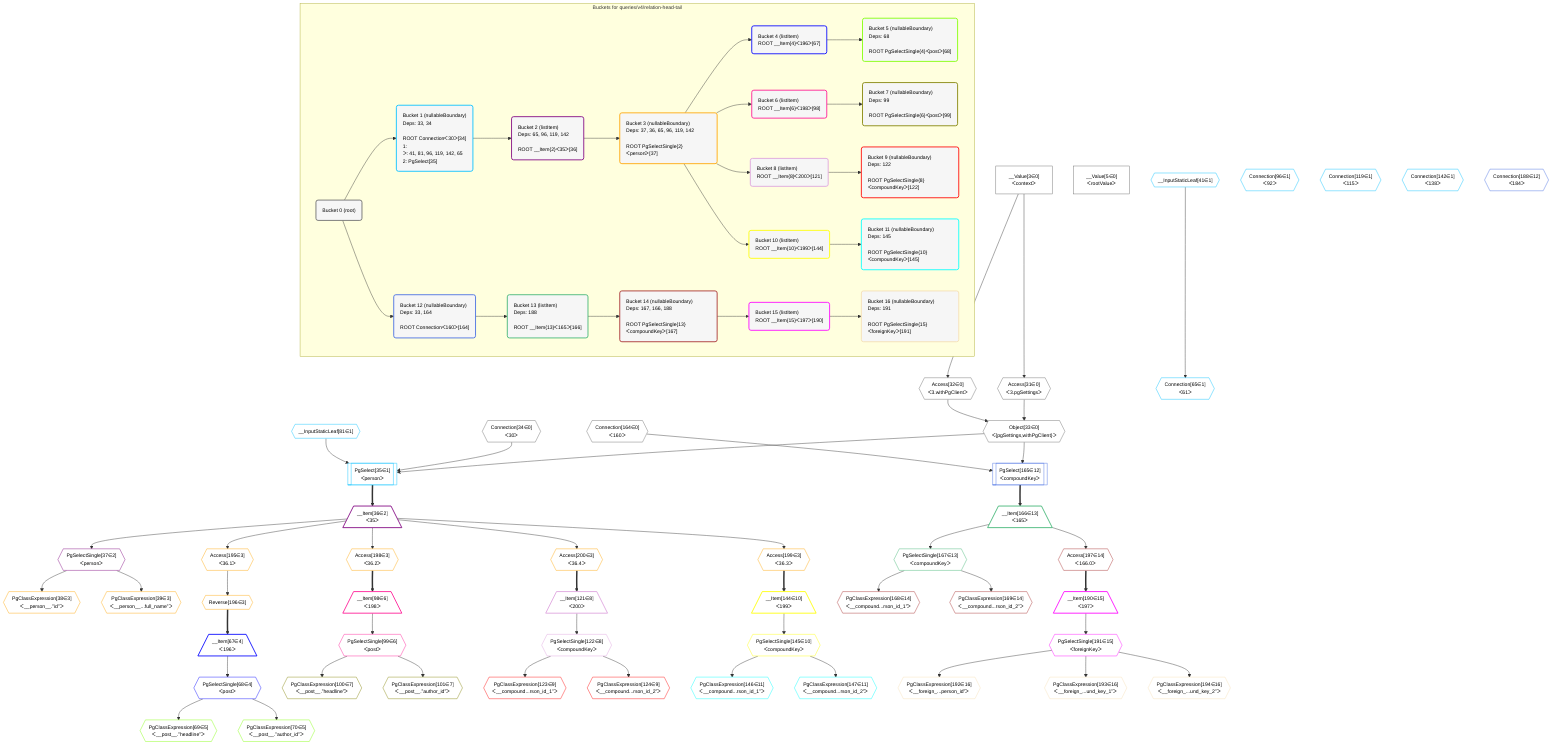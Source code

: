 %%{init: {'themeVariables': { 'fontSize': '12px'}}}%%
graph TD
    classDef path fill:#eee,stroke:#000,color:#000
    classDef plan fill:#fff,stroke-width:1px,color:#000
    classDef itemplan fill:#fff,stroke-width:2px,color:#000
    classDef unbatchedplan fill:#dff,stroke-width:1px,color:#000
    classDef sideeffectplan fill:#fcc,stroke-width:2px,color:#000
    classDef bucket fill:#f6f6f6,color:#000,stroke-width:2px,text-align:left


    %% define steps
    __Value3["__Value[3∈0]<br />ᐸcontextᐳ"]:::plan
    __Value5["__Value[5∈0]<br />ᐸrootValueᐳ"]:::plan
    Access31{{"Access[31∈0]<br />ᐸ3.pgSettingsᐳ"}}:::plan
    Access32{{"Access[32∈0]<br />ᐸ3.withPgClientᐳ"}}:::plan
    Object33{{"Object[33∈0]<br />ᐸ{pgSettings,withPgClient}ᐳ"}}:::plan
    Connection34{{"Connection[34∈0]<br />ᐸ30ᐳ"}}:::plan
    __InputStaticLeaf81{{"__InputStaticLeaf[81∈1]"}}:::plan
    PgSelect35[["PgSelect[35∈1]<br />ᐸpersonᐳ"]]:::plan
    __Item36[/"__Item[36∈2]<br />ᐸ35ᐳ"\]:::itemplan
    PgSelectSingle37{{"PgSelectSingle[37∈2]<br />ᐸpersonᐳ"}}:::plan
    PgClassExpression38{{"PgClassExpression[38∈3]<br />ᐸ__person__.”id”ᐳ"}}:::plan
    PgClassExpression39{{"PgClassExpression[39∈3]<br />ᐸ__person__...full_name”ᐳ"}}:::plan
    __InputStaticLeaf41{{"__InputStaticLeaf[41∈1]"}}:::plan
    Connection65{{"Connection[65∈1]<br />ᐸ61ᐳ"}}:::plan
    Access195{{"Access[195∈3]<br />ᐸ36.1ᐳ"}}:::plan
    Reverse196{{"Reverse[196∈3]"}}:::plan
    __Item67[/"__Item[67∈4]<br />ᐸ196ᐳ"\]:::itemplan
    PgSelectSingle68{{"PgSelectSingle[68∈4]<br />ᐸpostᐳ"}}:::plan
    PgClassExpression69{{"PgClassExpression[69∈5]<br />ᐸ__post__.”headline”ᐳ"}}:::plan
    PgClassExpression70{{"PgClassExpression[70∈5]<br />ᐸ__post__.”author_id”ᐳ"}}:::plan
    Connection96{{"Connection[96∈1]<br />ᐸ92ᐳ"}}:::plan
    Access198{{"Access[198∈3]<br />ᐸ36.2ᐳ"}}:::plan
    __Item98[/"__Item[98∈6]<br />ᐸ198ᐳ"\]:::itemplan
    PgSelectSingle99{{"PgSelectSingle[99∈6]<br />ᐸpostᐳ"}}:::plan
    PgClassExpression100{{"PgClassExpression[100∈7]<br />ᐸ__post__.”headline”ᐳ"}}:::plan
    PgClassExpression101{{"PgClassExpression[101∈7]<br />ᐸ__post__.”author_id”ᐳ"}}:::plan
    Connection119{{"Connection[119∈1]<br />ᐸ115ᐳ"}}:::plan
    Access200{{"Access[200∈3]<br />ᐸ36.4ᐳ"}}:::plan
    __Item121[/"__Item[121∈8]<br />ᐸ200ᐳ"\]:::itemplan
    PgSelectSingle122{{"PgSelectSingle[122∈8]<br />ᐸcompoundKeyᐳ"}}:::plan
    PgClassExpression123{{"PgClassExpression[123∈9]<br />ᐸ__compound...rson_id_1”ᐳ"}}:::plan
    PgClassExpression124{{"PgClassExpression[124∈9]<br />ᐸ__compound...rson_id_2”ᐳ"}}:::plan
    Connection142{{"Connection[142∈1]<br />ᐸ138ᐳ"}}:::plan
    Access199{{"Access[199∈3]<br />ᐸ36.3ᐳ"}}:::plan
    __Item144[/"__Item[144∈10]<br />ᐸ199ᐳ"\]:::itemplan
    PgSelectSingle145{{"PgSelectSingle[145∈10]<br />ᐸcompoundKeyᐳ"}}:::plan
    PgClassExpression146{{"PgClassExpression[146∈11]<br />ᐸ__compound...rson_id_1”ᐳ"}}:::plan
    PgClassExpression147{{"PgClassExpression[147∈11]<br />ᐸ__compound...rson_id_2”ᐳ"}}:::plan
    Connection164{{"Connection[164∈0]<br />ᐸ160ᐳ"}}:::plan
    PgSelect165[["PgSelect[165∈12]<br />ᐸcompoundKeyᐳ"]]:::plan
    __Item166[/"__Item[166∈13]<br />ᐸ165ᐳ"\]:::itemplan
    PgSelectSingle167{{"PgSelectSingle[167∈13]<br />ᐸcompoundKeyᐳ"}}:::plan
    PgClassExpression168{{"PgClassExpression[168∈14]<br />ᐸ__compound...rson_id_1”ᐳ"}}:::plan
    PgClassExpression169{{"PgClassExpression[169∈14]<br />ᐸ__compound...rson_id_2”ᐳ"}}:::plan
    Connection188{{"Connection[188∈12]<br />ᐸ184ᐳ"}}:::plan
    Access197{{"Access[197∈14]<br />ᐸ166.0ᐳ"}}:::plan
    __Item190[/"__Item[190∈15]<br />ᐸ197ᐳ"\]:::itemplan
    PgSelectSingle191{{"PgSelectSingle[191∈15]<br />ᐸforeignKeyᐳ"}}:::plan
    PgClassExpression192{{"PgClassExpression[192∈16]<br />ᐸ__foreign_...person_id”ᐳ"}}:::plan
    PgClassExpression193{{"PgClassExpression[193∈16]<br />ᐸ__foreign_...und_key_1”ᐳ"}}:::plan
    PgClassExpression194{{"PgClassExpression[194∈16]<br />ᐸ__foreign_...und_key_2”ᐳ"}}:::plan

    %% plan dependencies
    __Value3 --> Access31
    __Value3 --> Access32
    Access31 & Access32 --> Object33
    Object33 & Connection34 & __InputStaticLeaf81 --> PgSelect35
    PgSelect35 ==> __Item36
    __Item36 --> PgSelectSingle37
    PgSelectSingle37 --> PgClassExpression38
    PgSelectSingle37 --> PgClassExpression39
    __InputStaticLeaf41 --> Connection65
    __Item36 --> Access195
    Access195 --> Reverse196
    Reverse196 ==> __Item67
    __Item67 --> PgSelectSingle68
    PgSelectSingle68 --> PgClassExpression69
    PgSelectSingle68 --> PgClassExpression70
    __Item36 --> Access198
    Access198 ==> __Item98
    __Item98 --> PgSelectSingle99
    PgSelectSingle99 --> PgClassExpression100
    PgSelectSingle99 --> PgClassExpression101
    __Item36 --> Access200
    Access200 ==> __Item121
    __Item121 --> PgSelectSingle122
    PgSelectSingle122 --> PgClassExpression123
    PgSelectSingle122 --> PgClassExpression124
    __Item36 --> Access199
    Access199 ==> __Item144
    __Item144 --> PgSelectSingle145
    PgSelectSingle145 --> PgClassExpression146
    PgSelectSingle145 --> PgClassExpression147
    Object33 & Connection164 --> PgSelect165
    PgSelect165 ==> __Item166
    __Item166 --> PgSelectSingle167
    PgSelectSingle167 --> PgClassExpression168
    PgSelectSingle167 --> PgClassExpression169
    __Item166 --> Access197
    Access197 ==> __Item190
    __Item190 --> PgSelectSingle191
    PgSelectSingle191 --> PgClassExpression192
    PgSelectSingle191 --> PgClassExpression193
    PgSelectSingle191 --> PgClassExpression194

    subgraph "Buckets for queries/v4/relation-head-tail"
    Bucket0("Bucket 0 (root)"):::bucket
    classDef bucket0 stroke:#696969
    class Bucket0,__Value3,__Value5,Access31,Access32,Object33,Connection34,Connection164 bucket0
    Bucket1("Bucket 1 (nullableBoundary)<br />Deps: 33, 34<br /><br />ROOT Connectionᐸ30ᐳ[34]<br />1: <br />ᐳ: 41, 81, 96, 119, 142, 65<br />2: PgSelect[35]"):::bucket
    classDef bucket1 stroke:#00bfff
    class Bucket1,PgSelect35,__InputStaticLeaf41,Connection65,__InputStaticLeaf81,Connection96,Connection119,Connection142 bucket1
    Bucket2("Bucket 2 (listItem)<br />Deps: 65, 96, 119, 142<br /><br />ROOT __Item{2}ᐸ35ᐳ[36]"):::bucket
    classDef bucket2 stroke:#7f007f
    class Bucket2,__Item36,PgSelectSingle37 bucket2
    Bucket3("Bucket 3 (nullableBoundary)<br />Deps: 37, 36, 65, 96, 119, 142<br /><br />ROOT PgSelectSingle{2}ᐸpersonᐳ[37]"):::bucket
    classDef bucket3 stroke:#ffa500
    class Bucket3,PgClassExpression38,PgClassExpression39,Access195,Reverse196,Access198,Access199,Access200 bucket3
    Bucket4("Bucket 4 (listItem)<br />ROOT __Item{4}ᐸ196ᐳ[67]"):::bucket
    classDef bucket4 stroke:#0000ff
    class Bucket4,__Item67,PgSelectSingle68 bucket4
    Bucket5("Bucket 5 (nullableBoundary)<br />Deps: 68<br /><br />ROOT PgSelectSingle{4}ᐸpostᐳ[68]"):::bucket
    classDef bucket5 stroke:#7fff00
    class Bucket5,PgClassExpression69,PgClassExpression70 bucket5
    Bucket6("Bucket 6 (listItem)<br />ROOT __Item{6}ᐸ198ᐳ[98]"):::bucket
    classDef bucket6 stroke:#ff1493
    class Bucket6,__Item98,PgSelectSingle99 bucket6
    Bucket7("Bucket 7 (nullableBoundary)<br />Deps: 99<br /><br />ROOT PgSelectSingle{6}ᐸpostᐳ[99]"):::bucket
    classDef bucket7 stroke:#808000
    class Bucket7,PgClassExpression100,PgClassExpression101 bucket7
    Bucket8("Bucket 8 (listItem)<br />ROOT __Item{8}ᐸ200ᐳ[121]"):::bucket
    classDef bucket8 stroke:#dda0dd
    class Bucket8,__Item121,PgSelectSingle122 bucket8
    Bucket9("Bucket 9 (nullableBoundary)<br />Deps: 122<br /><br />ROOT PgSelectSingle{8}ᐸcompoundKeyᐳ[122]"):::bucket
    classDef bucket9 stroke:#ff0000
    class Bucket9,PgClassExpression123,PgClassExpression124 bucket9
    Bucket10("Bucket 10 (listItem)<br />ROOT __Item{10}ᐸ199ᐳ[144]"):::bucket
    classDef bucket10 stroke:#ffff00
    class Bucket10,__Item144,PgSelectSingle145 bucket10
    Bucket11("Bucket 11 (nullableBoundary)<br />Deps: 145<br /><br />ROOT PgSelectSingle{10}ᐸcompoundKeyᐳ[145]"):::bucket
    classDef bucket11 stroke:#00ffff
    class Bucket11,PgClassExpression146,PgClassExpression147 bucket11
    Bucket12("Bucket 12 (nullableBoundary)<br />Deps: 33, 164<br /><br />ROOT Connectionᐸ160ᐳ[164]"):::bucket
    classDef bucket12 stroke:#4169e1
    class Bucket12,PgSelect165,Connection188 bucket12
    Bucket13("Bucket 13 (listItem)<br />Deps: 188<br /><br />ROOT __Item{13}ᐸ165ᐳ[166]"):::bucket
    classDef bucket13 stroke:#3cb371
    class Bucket13,__Item166,PgSelectSingle167 bucket13
    Bucket14("Bucket 14 (nullableBoundary)<br />Deps: 167, 166, 188<br /><br />ROOT PgSelectSingle{13}ᐸcompoundKeyᐳ[167]"):::bucket
    classDef bucket14 stroke:#a52a2a
    class Bucket14,PgClassExpression168,PgClassExpression169,Access197 bucket14
    Bucket15("Bucket 15 (listItem)<br />ROOT __Item{15}ᐸ197ᐳ[190]"):::bucket
    classDef bucket15 stroke:#ff00ff
    class Bucket15,__Item190,PgSelectSingle191 bucket15
    Bucket16("Bucket 16 (nullableBoundary)<br />Deps: 191<br /><br />ROOT PgSelectSingle{15}ᐸforeignKeyᐳ[191]"):::bucket
    classDef bucket16 stroke:#f5deb3
    class Bucket16,PgClassExpression192,PgClassExpression193,PgClassExpression194 bucket16
    Bucket0 --> Bucket1 & Bucket12
    Bucket1 --> Bucket2
    Bucket2 --> Bucket3
    Bucket3 --> Bucket4 & Bucket6 & Bucket8 & Bucket10
    Bucket4 --> Bucket5
    Bucket6 --> Bucket7
    Bucket8 --> Bucket9
    Bucket10 --> Bucket11
    Bucket12 --> Bucket13
    Bucket13 --> Bucket14
    Bucket14 --> Bucket15
    Bucket15 --> Bucket16
    end